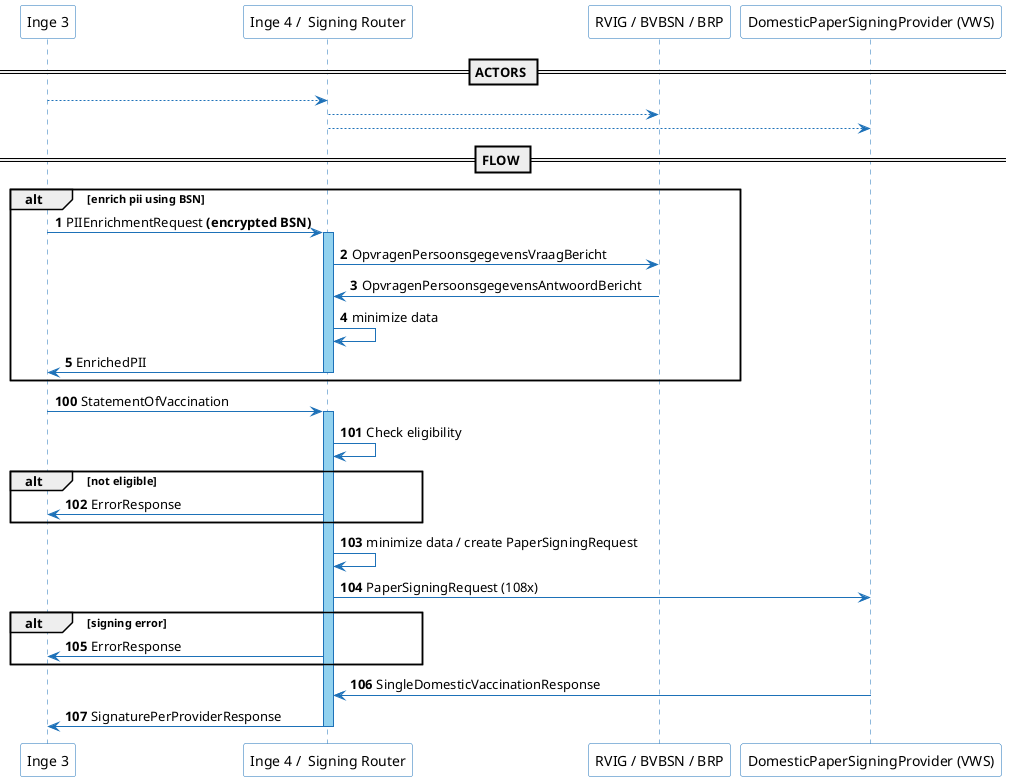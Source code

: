 @startuml
' Training by Ben Peachy
' https://plantuml.com/sequence-diagram
' Manual: https://plantuml-documentation.readthedocs.io/en/latest/index.html
' QA: https://forum.plantuml.net/
' Use Plantuml for pycharm
' Rendering:
' Plattext.com
' http://www.plantuml.com/plantuml/
' Alle shapes: https://plantuml.com/deployment-diagram
' Shared methods or skinparams / includes: https://plantuml.com/preprocessing#393335a6fd28a804
' Messages in this UML scheme are shown in openapi.yaml

skinparam {

    ' True for "uncertain things" protip by Ben
    Handwritten false
    Monochrome false
    shadowing false

    ' "Comic Sans MS"
    defaultFontName RijksoverheidSansWebText

    boundary {
        BorderColor #1D71B8
        BackgroundColor #white
    }

    database {
        BorderColor #1D71B8
        BackgroundColor #white
    }

    NoteBorderColor #CC0

    sequence {
        arrowColor #1D71B8

        boxBorderColor none
        boxBackgroundColor #EEE

        actor {
            BorderColor #5715CC
            BackgroundColor white
        }


        participant {
            BorderColor #1D71B8
            BackgroundColor #white
        }

        lifeLine {
            BorderColor #1D71B8
            BackgroundColor #92D2EF
        }
    }
}

participant "Inge 3" as inge3
participant "Inge 4 /  Signing Router" as inge4
participant "RVIG / BVBSN / BRP" as rvig
participant "DomesticPaperSigningProvider (VWS)" as provider


== ACTORS ==

inge3 --> inge4
inge4 --> rvig
inge4 --> provider

== FLOW ==

autonumber

alt enrich pii using BSN
    inge3 -> inge4: PIIEnrichmentRequest **(encrypted BSN)**
    activate inge4
        inge4 -> rvig : OpvragenPersoonsgegevensVraagBericht
        rvig -> inge4 : OpvragenPersoonsgegevensAntwoordBericht
        inge4 -> inge4 : minimize data
        inge4 -> inge3 : EnrichedPII
    deactivate inge4
end alt


autonumber 100

inge3 -> inge4 : StatementOfVaccination
activate inge4
    inge4 -> inge4 : Check eligibility
    alt not eligible
       inge4 -> inge3 : ErrorResponse
    end alt
    inge4 -> inge4 : minimize data / create PaperSigningRequest
    inge4 -> provider : PaperSigningRequest (108x)
    alt signing error
        inge4 -> inge3 : ErrorResponse
    end alt
    provider -> inge4: SingleDomesticVaccinationResponse

    inge4 -> inge3: SignaturePerProviderResponse
deactivate inge4

@enduml
